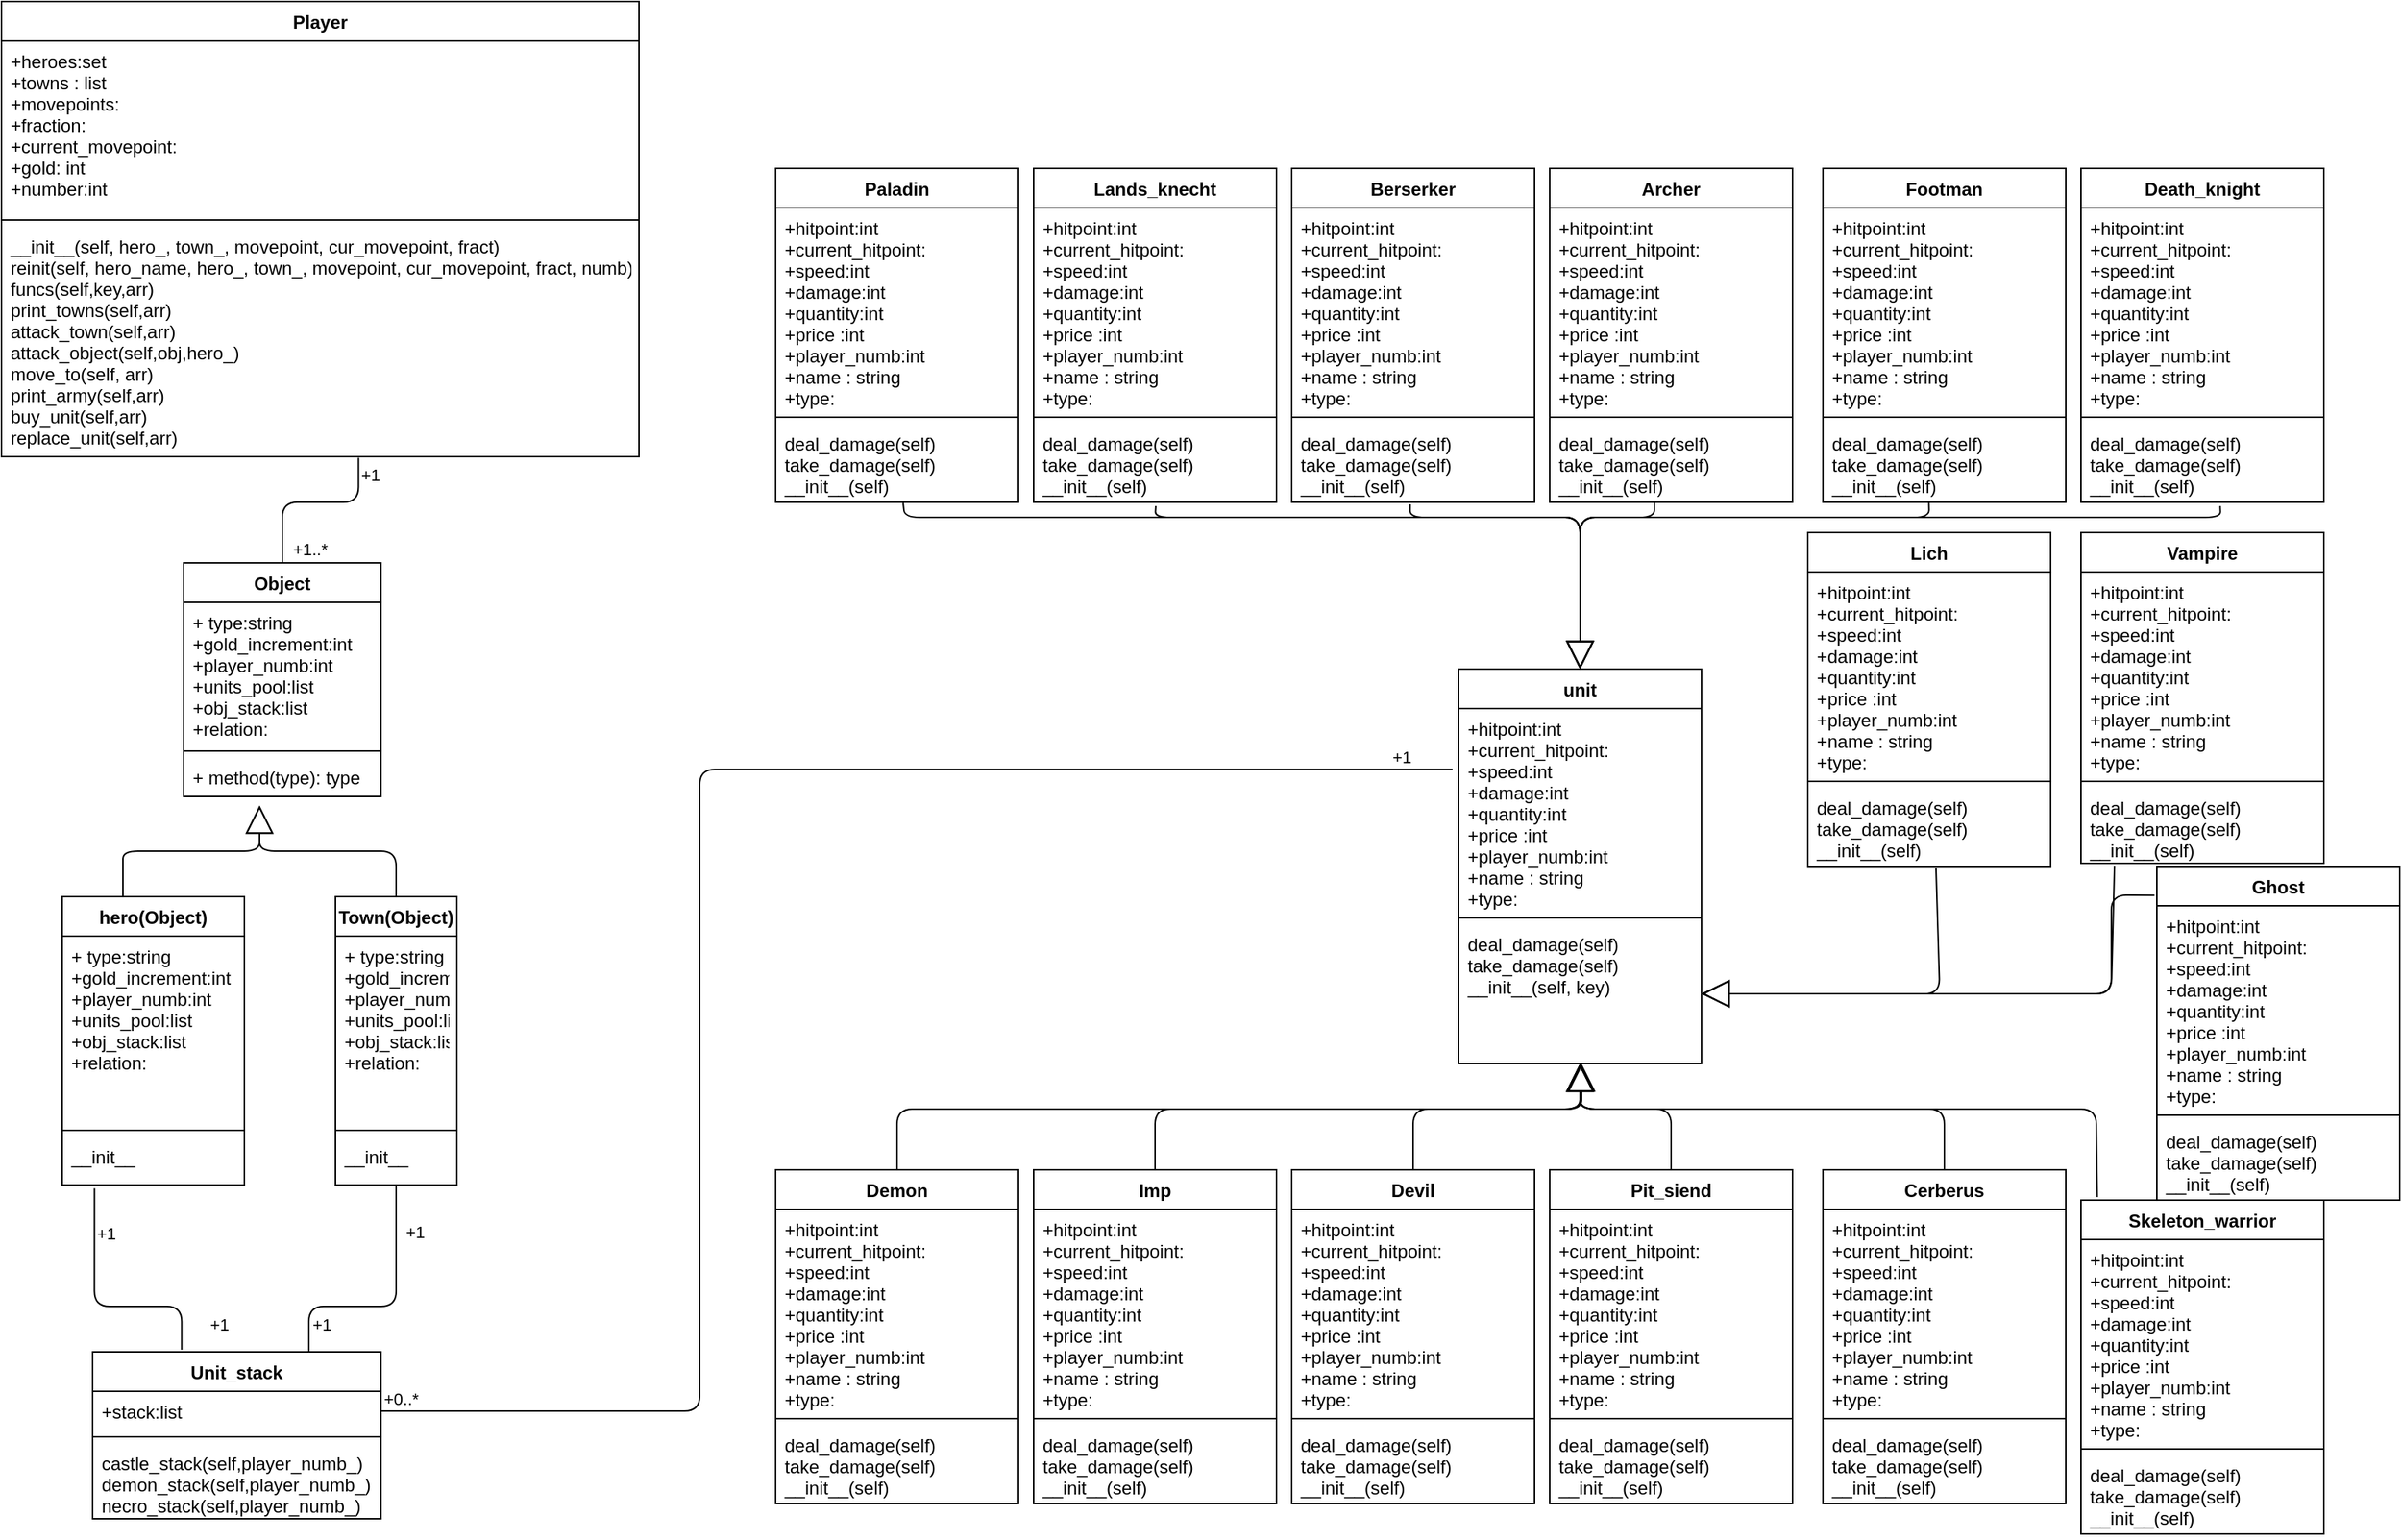 <mxfile version="14.5.3" type="device"><diagram id="LJ5_UWbGA_kndem7IrI2" name="Page-1"><mxGraphModel dx="1350" dy="1973" grid="1" gridSize="10" guides="1" tooltips="1" connect="1" arrows="1" fold="1" page="1" pageScale="1" pageWidth="827" pageHeight="1169" math="0" shadow="0"><root><mxCell id="0"/><mxCell id="1" parent="0"/><mxCell id="ci2G0LBh5V9iOb-CbPO6-1" value="Object" style="swimlane;fontStyle=1;align=center;verticalAlign=top;childLayout=stackLayout;horizontal=1;startSize=26;horizontalStack=0;resizeParent=1;resizeParentMax=0;resizeLast=0;collapsible=1;marginBottom=0;" parent="1" vertex="1"><mxGeometry x="130" width="130" height="154" as="geometry"/></mxCell><mxCell id="ci2G0LBh5V9iOb-CbPO6-2" value="+ type:string&#xA;+gold_increment:int&#xA;+player_numb:int&#xA;+units_pool:list&#xA;+obj_stack:list&#xA;+relation:" style="text;strokeColor=none;fillColor=none;align=left;verticalAlign=top;spacingLeft=4;spacingRight=4;overflow=hidden;rotatable=0;points=[[0,0.5],[1,0.5]];portConstraint=eastwest;" parent="ci2G0LBh5V9iOb-CbPO6-1" vertex="1"><mxGeometry y="26" width="130" height="94" as="geometry"/></mxCell><mxCell id="ci2G0LBh5V9iOb-CbPO6-3" value="" style="line;strokeWidth=1;fillColor=none;align=left;verticalAlign=middle;spacingTop=-1;spacingLeft=3;spacingRight=3;rotatable=0;labelPosition=right;points=[];portConstraint=eastwest;" parent="ci2G0LBh5V9iOb-CbPO6-1" vertex="1"><mxGeometry y="120" width="130" height="8" as="geometry"/></mxCell><mxCell id="ci2G0LBh5V9iOb-CbPO6-4" value="+ method(type): type" style="text;strokeColor=none;fillColor=none;align=left;verticalAlign=top;spacingLeft=4;spacingRight=4;overflow=hidden;rotatable=0;points=[[0,0.5],[1,0.5]];portConstraint=eastwest;" parent="ci2G0LBh5V9iOb-CbPO6-1" vertex="1"><mxGeometry y="128" width="130" height="26" as="geometry"/></mxCell><mxCell id="ci2G0LBh5V9iOb-CbPO6-8" value="" style="endArrow=block;endSize=16;endFill=0;html=1;" parent="1" edge="1"><mxGeometry width="160" relative="1" as="geometry"><mxPoint x="90" y="230" as="sourcePoint"/><mxPoint x="180" y="160" as="targetPoint"/><Array as="points"><mxPoint x="90" y="210"/><mxPoint x="90" y="190"/><mxPoint x="180" y="190"/></Array></mxGeometry></mxCell><mxCell id="ci2G0LBh5V9iOb-CbPO6-9" value="" style="endArrow=block;endSize=16;endFill=0;html=1;" parent="1" edge="1"><mxGeometry width="160" relative="1" as="geometry"><mxPoint x="270" y="220" as="sourcePoint"/><mxPoint x="180" y="160" as="targetPoint"/><Array as="points"><mxPoint x="270" y="190"/><mxPoint x="180" y="190"/></Array></mxGeometry></mxCell><mxCell id="ci2G0LBh5V9iOb-CbPO6-10" value="Town(Object)" style="swimlane;fontStyle=1;align=center;verticalAlign=top;childLayout=stackLayout;horizontal=1;startSize=26;horizontalStack=0;resizeParent=1;resizeParentMax=0;resizeLast=0;collapsible=1;marginBottom=0;" parent="1" vertex="1"><mxGeometry x="230" y="220" width="80" height="190" as="geometry"/></mxCell><mxCell id="ci2G0LBh5V9iOb-CbPO6-11" value="+ type:string&#xA;+gold_increment:int&#xA;+player_numb:int&#xA;+units_pool:list&#xA;+obj_stack:list&#xA;+relation:" style="text;strokeColor=none;fillColor=none;align=left;verticalAlign=top;spacingLeft=4;spacingRight=4;overflow=hidden;rotatable=0;points=[[0,0.5],[1,0.5]];portConstraint=eastwest;" parent="ci2G0LBh5V9iOb-CbPO6-10" vertex="1"><mxGeometry y="26" width="80" height="124" as="geometry"/></mxCell><mxCell id="ci2G0LBh5V9iOb-CbPO6-12" value="" style="line;strokeWidth=1;fillColor=none;align=left;verticalAlign=middle;spacingTop=-1;spacingLeft=3;spacingRight=3;rotatable=0;labelPosition=right;points=[];portConstraint=eastwest;" parent="ci2G0LBh5V9iOb-CbPO6-10" vertex="1"><mxGeometry y="150" width="80" height="8" as="geometry"/></mxCell><mxCell id="ci2G0LBh5V9iOb-CbPO6-13" value="__init__" style="text;strokeColor=none;fillColor=none;align=left;verticalAlign=top;spacingLeft=4;spacingRight=4;overflow=hidden;rotatable=0;points=[[0,0.5],[1,0.5]];portConstraint=eastwest;" parent="ci2G0LBh5V9iOb-CbPO6-10" vertex="1"><mxGeometry y="158" width="80" height="32" as="geometry"/></mxCell><mxCell id="ci2G0LBh5V9iOb-CbPO6-14" value="hero(Object)" style="swimlane;fontStyle=1;align=center;verticalAlign=top;childLayout=stackLayout;horizontal=1;startSize=26;horizontalStack=0;resizeParent=1;resizeParentMax=0;resizeLast=0;collapsible=1;marginBottom=0;" parent="1" vertex="1"><mxGeometry x="50" y="220" width="120" height="190" as="geometry"/></mxCell><mxCell id="ci2G0LBh5V9iOb-CbPO6-18" value="+ type:string&#xA;+gold_increment:int&#xA;+player_numb:int&#xA;+units_pool:list&#xA;+obj_stack:list&#xA;+relation:" style="text;strokeColor=none;fillColor=none;align=left;verticalAlign=top;spacingLeft=4;spacingRight=4;overflow=hidden;rotatable=0;points=[[0,0.5],[1,0.5]];portConstraint=eastwest;" parent="ci2G0LBh5V9iOb-CbPO6-14" vertex="1"><mxGeometry y="26" width="120" height="124" as="geometry"/></mxCell><mxCell id="ci2G0LBh5V9iOb-CbPO6-16" value="" style="line;strokeWidth=1;fillColor=none;align=left;verticalAlign=middle;spacingTop=-1;spacingLeft=3;spacingRight=3;rotatable=0;labelPosition=right;points=[];portConstraint=eastwest;" parent="ci2G0LBh5V9iOb-CbPO6-14" vertex="1"><mxGeometry y="150" width="120" height="8" as="geometry"/></mxCell><mxCell id="ci2G0LBh5V9iOb-CbPO6-17" value="__init__" style="text;strokeColor=none;fillColor=none;align=left;verticalAlign=top;spacingLeft=4;spacingRight=4;overflow=hidden;rotatable=0;points=[[0,0.5],[1,0.5]];portConstraint=eastwest;" parent="ci2G0LBh5V9iOb-CbPO6-14" vertex="1"><mxGeometry y="158" width="120" height="32" as="geometry"/></mxCell><mxCell id="ci2G0LBh5V9iOb-CbPO6-19" value="Player" style="swimlane;fontStyle=1;align=center;verticalAlign=top;childLayout=stackLayout;horizontal=1;startSize=26;horizontalStack=0;resizeParent=1;resizeParentMax=0;resizeLast=0;collapsible=1;marginBottom=0;" parent="1" vertex="1"><mxGeometry x="10" y="-370" width="420" height="300" as="geometry"/></mxCell><mxCell id="ci2G0LBh5V9iOb-CbPO6-20" value="+heroes:set&#xA;+towns : list&#xA;+movepoints:&#xA;+fraction:&#xA;+current_movepoint:&#xA;+gold: int&#xA;+number:int" style="text;strokeColor=none;fillColor=none;align=left;verticalAlign=top;spacingLeft=4;spacingRight=4;overflow=hidden;rotatable=0;points=[[0,0.5],[1,0.5]];portConstraint=eastwest;" parent="ci2G0LBh5V9iOb-CbPO6-19" vertex="1"><mxGeometry y="26" width="420" height="114" as="geometry"/></mxCell><mxCell id="ci2G0LBh5V9iOb-CbPO6-21" value="" style="line;strokeWidth=1;fillColor=none;align=left;verticalAlign=middle;spacingTop=-1;spacingLeft=3;spacingRight=3;rotatable=0;labelPosition=right;points=[];portConstraint=eastwest;" parent="ci2G0LBh5V9iOb-CbPO6-19" vertex="1"><mxGeometry y="140" width="420" height="8" as="geometry"/></mxCell><mxCell id="ci2G0LBh5V9iOb-CbPO6-22" value="__init__(self, hero_, town_, movepoint, cur_movepoint, fract)&#xA;reinit(self, hero_name, hero_, town_, movepoint, cur_movepoint, fract, numb)&#xA;funcs(self,key,arr)&#xA;print_towns(self,arr)&#xA;attack_town(self,arr)&#xA;attack_object(self,obj,hero_)&#xA;move_to(self, arr)&#xA;print_army(self,arr)&#xA;buy_unit(self,arr)&#xA;replace_unit(self,arr)&#xA;&#xA;" style="text;strokeColor=none;fillColor=none;align=left;verticalAlign=top;spacingLeft=4;spacingRight=4;overflow=hidden;rotatable=0;points=[[0,0.5],[1,0.5]];portConstraint=eastwest;" parent="ci2G0LBh5V9iOb-CbPO6-19" vertex="1"><mxGeometry y="148" width="420" height="152" as="geometry"/></mxCell><mxCell id="ci2G0LBh5V9iOb-CbPO6-27" value="Unit_stack" style="swimlane;fontStyle=1;align=center;verticalAlign=top;childLayout=stackLayout;horizontal=1;startSize=26;horizontalStack=0;resizeParent=1;resizeParentMax=0;resizeLast=0;collapsible=1;marginBottom=0;" parent="1" vertex="1"><mxGeometry x="70" y="520" width="190" height="110" as="geometry"/></mxCell><mxCell id="ci2G0LBh5V9iOb-CbPO6-28" value="+stack:list" style="text;strokeColor=none;fillColor=none;align=left;verticalAlign=top;spacingLeft=4;spacingRight=4;overflow=hidden;rotatable=0;points=[[0,0.5],[1,0.5]];portConstraint=eastwest;" parent="ci2G0LBh5V9iOb-CbPO6-27" vertex="1"><mxGeometry y="26" width="190" height="26" as="geometry"/></mxCell><mxCell id="ci2G0LBh5V9iOb-CbPO6-29" value="" style="line;strokeWidth=1;fillColor=none;align=left;verticalAlign=middle;spacingTop=-1;spacingLeft=3;spacingRight=3;rotatable=0;labelPosition=right;points=[];portConstraint=eastwest;" parent="ci2G0LBh5V9iOb-CbPO6-27" vertex="1"><mxGeometry y="52" width="190" height="8" as="geometry"/></mxCell><mxCell id="ci2G0LBh5V9iOb-CbPO6-30" value="castle_stack(self,player_numb_)&#xA;demon_stack(self,player_numb_)&#xA;necro_stack(self,player_numb_)" style="text;strokeColor=none;fillColor=none;align=left;verticalAlign=top;spacingLeft=4;spacingRight=4;overflow=hidden;rotatable=0;points=[[0,0.5],[1,0.5]];portConstraint=eastwest;" parent="ci2G0LBh5V9iOb-CbPO6-27" vertex="1"><mxGeometry y="60" width="190" height="50" as="geometry"/></mxCell><mxCell id="ci2G0LBh5V9iOb-CbPO6-31" value="unit&#xA;&#xA;" style="swimlane;fontStyle=1;align=center;verticalAlign=top;childLayout=stackLayout;horizontal=1;startSize=26;horizontalStack=0;resizeParent=1;resizeParentMax=0;resizeLast=0;collapsible=1;marginBottom=0;" parent="1" vertex="1"><mxGeometry x="970" y="70" width="160" height="260" as="geometry"/></mxCell><mxCell id="ci2G0LBh5V9iOb-CbPO6-32" value="+hitpoint:int&#xA;+current_hitpoint:&#xA;+speed:int&#xA;+damage:int&#xA;+quantity:int&#xA;+price :int&#xA;+player_numb:int&#xA;+name : string&#xA;+type:" style="text;strokeColor=none;fillColor=none;align=left;verticalAlign=top;spacingLeft=4;spacingRight=4;overflow=hidden;rotatable=0;points=[[0,0.5],[1,0.5]];portConstraint=eastwest;" parent="ci2G0LBh5V9iOb-CbPO6-31" vertex="1"><mxGeometry y="26" width="160" height="134" as="geometry"/></mxCell><mxCell id="ci2G0LBh5V9iOb-CbPO6-33" value="" style="line;strokeWidth=1;fillColor=none;align=left;verticalAlign=middle;spacingTop=-1;spacingLeft=3;spacingRight=3;rotatable=0;labelPosition=right;points=[];portConstraint=eastwest;" parent="ci2G0LBh5V9iOb-CbPO6-31" vertex="1"><mxGeometry y="160" width="160" height="8" as="geometry"/></mxCell><mxCell id="ci2G0LBh5V9iOb-CbPO6-34" value="deal_damage(self)&#xA;take_damage(self)&#xA;__init__(self, key)" style="text;strokeColor=none;fillColor=none;align=left;verticalAlign=top;spacingLeft=4;spacingRight=4;overflow=hidden;rotatable=0;points=[[0,0.5],[1,0.5]];portConstraint=eastwest;" parent="ci2G0LBh5V9iOb-CbPO6-31" vertex="1"><mxGeometry y="168" width="160" height="92" as="geometry"/></mxCell><mxCell id="ci2G0LBh5V9iOb-CbPO6-35" value="Devil" style="swimlane;fontStyle=1;align=center;verticalAlign=top;childLayout=stackLayout;horizontal=1;startSize=26;horizontalStack=0;resizeParent=1;resizeParentMax=0;resizeLast=0;collapsible=1;marginBottom=0;" parent="1" vertex="1"><mxGeometry x="860" y="400" width="160" height="220" as="geometry"/></mxCell><mxCell id="ci2G0LBh5V9iOb-CbPO6-36" value="+hitpoint:int&#xA;+current_hitpoint:&#xA;+speed:int&#xA;+damage:int&#xA;+quantity:int&#xA;+price :int&#xA;+player_numb:int&#xA;+name : string&#xA;+type:" style="text;strokeColor=none;fillColor=none;align=left;verticalAlign=top;spacingLeft=4;spacingRight=4;overflow=hidden;rotatable=0;points=[[0,0.5],[1,0.5]];portConstraint=eastwest;" parent="ci2G0LBh5V9iOb-CbPO6-35" vertex="1"><mxGeometry y="26" width="160" height="134" as="geometry"/></mxCell><mxCell id="ci2G0LBh5V9iOb-CbPO6-37" value="" style="line;strokeWidth=1;fillColor=none;align=left;verticalAlign=middle;spacingTop=-1;spacingLeft=3;spacingRight=3;rotatable=0;labelPosition=right;points=[];portConstraint=eastwest;" parent="ci2G0LBh5V9iOb-CbPO6-35" vertex="1"><mxGeometry y="160" width="160" height="8" as="geometry"/></mxCell><mxCell id="ci2G0LBh5V9iOb-CbPO6-38" value="deal_damage(self)&#xA;take_damage(self)&#xA;__init__(self)" style="text;strokeColor=none;fillColor=none;align=left;verticalAlign=top;spacingLeft=4;spacingRight=4;overflow=hidden;rotatable=0;points=[[0,0.5],[1,0.5]];portConstraint=eastwest;" parent="ci2G0LBh5V9iOb-CbPO6-35" vertex="1"><mxGeometry y="168" width="160" height="52" as="geometry"/></mxCell><mxCell id="ci2G0LBh5V9iOb-CbPO6-39" value="Pit_siend" style="swimlane;fontStyle=1;align=center;verticalAlign=top;childLayout=stackLayout;horizontal=1;startSize=26;horizontalStack=0;resizeParent=1;resizeParentMax=0;resizeLast=0;collapsible=1;marginBottom=0;" parent="1" vertex="1"><mxGeometry x="1030" y="400" width="160" height="220" as="geometry"/></mxCell><mxCell id="ci2G0LBh5V9iOb-CbPO6-40" value="+hitpoint:int&#xA;+current_hitpoint:&#xA;+speed:int&#xA;+damage:int&#xA;+quantity:int&#xA;+price :int&#xA;+player_numb:int&#xA;+name : string&#xA;+type:" style="text;strokeColor=none;fillColor=none;align=left;verticalAlign=top;spacingLeft=4;spacingRight=4;overflow=hidden;rotatable=0;points=[[0,0.5],[1,0.5]];portConstraint=eastwest;" parent="ci2G0LBh5V9iOb-CbPO6-39" vertex="1"><mxGeometry y="26" width="160" height="134" as="geometry"/></mxCell><mxCell id="ci2G0LBh5V9iOb-CbPO6-41" value="" style="line;strokeWidth=1;fillColor=none;align=left;verticalAlign=middle;spacingTop=-1;spacingLeft=3;spacingRight=3;rotatable=0;labelPosition=right;points=[];portConstraint=eastwest;" parent="ci2G0LBh5V9iOb-CbPO6-39" vertex="1"><mxGeometry y="160" width="160" height="8" as="geometry"/></mxCell><mxCell id="ci2G0LBh5V9iOb-CbPO6-42" value="deal_damage(self)&#xA;take_damage(self)&#xA;__init__(self)" style="text;strokeColor=none;fillColor=none;align=left;verticalAlign=top;spacingLeft=4;spacingRight=4;overflow=hidden;rotatable=0;points=[[0,0.5],[1,0.5]];portConstraint=eastwest;" parent="ci2G0LBh5V9iOb-CbPO6-39" vertex="1"><mxGeometry y="168" width="160" height="52" as="geometry"/></mxCell><mxCell id="ci2G0LBh5V9iOb-CbPO6-43" value="Cerberus" style="swimlane;fontStyle=1;align=center;verticalAlign=top;childLayout=stackLayout;horizontal=1;startSize=26;horizontalStack=0;resizeParent=1;resizeParentMax=0;resizeLast=0;collapsible=1;marginBottom=0;" parent="1" vertex="1"><mxGeometry x="1210" y="400" width="160" height="220" as="geometry"/></mxCell><mxCell id="ci2G0LBh5V9iOb-CbPO6-44" value="+hitpoint:int&#xA;+current_hitpoint:&#xA;+speed:int&#xA;+damage:int&#xA;+quantity:int&#xA;+price :int&#xA;+player_numb:int&#xA;+name : string&#xA;+type:" style="text;strokeColor=none;fillColor=none;align=left;verticalAlign=top;spacingLeft=4;spacingRight=4;overflow=hidden;rotatable=0;points=[[0,0.5],[1,0.5]];portConstraint=eastwest;" parent="ci2G0LBh5V9iOb-CbPO6-43" vertex="1"><mxGeometry y="26" width="160" height="134" as="geometry"/></mxCell><mxCell id="ci2G0LBh5V9iOb-CbPO6-45" value="" style="line;strokeWidth=1;fillColor=none;align=left;verticalAlign=middle;spacingTop=-1;spacingLeft=3;spacingRight=3;rotatable=0;labelPosition=right;points=[];portConstraint=eastwest;" parent="ci2G0LBh5V9iOb-CbPO6-43" vertex="1"><mxGeometry y="160" width="160" height="8" as="geometry"/></mxCell><mxCell id="ci2G0LBh5V9iOb-CbPO6-46" value="deal_damage(self)&#xA;take_damage(self)&#xA;__init__(self)" style="text;strokeColor=none;fillColor=none;align=left;verticalAlign=top;spacingLeft=4;spacingRight=4;overflow=hidden;rotatable=0;points=[[0,0.5],[1,0.5]];portConstraint=eastwest;" parent="ci2G0LBh5V9iOb-CbPO6-43" vertex="1"><mxGeometry y="168" width="160" height="52" as="geometry"/></mxCell><mxCell id="ci2G0LBh5V9iOb-CbPO6-47" value="Ghost" style="swimlane;fontStyle=1;align=center;verticalAlign=top;childLayout=stackLayout;horizontal=1;startSize=26;horizontalStack=0;resizeParent=1;resizeParentMax=0;resizeLast=0;collapsible=1;marginBottom=0;" parent="1" vertex="1"><mxGeometry x="1430" y="200" width="160" height="220" as="geometry"/></mxCell><mxCell id="ci2G0LBh5V9iOb-CbPO6-48" value="+hitpoint:int&#xA;+current_hitpoint:&#xA;+speed:int&#xA;+damage:int&#xA;+quantity:int&#xA;+price :int&#xA;+player_numb:int&#xA;+name : string&#xA;+type:" style="text;strokeColor=none;fillColor=none;align=left;verticalAlign=top;spacingLeft=4;spacingRight=4;overflow=hidden;rotatable=0;points=[[0,0.5],[1,0.5]];portConstraint=eastwest;" parent="ci2G0LBh5V9iOb-CbPO6-47" vertex="1"><mxGeometry y="26" width="160" height="134" as="geometry"/></mxCell><mxCell id="ci2G0LBh5V9iOb-CbPO6-49" value="" style="line;strokeWidth=1;fillColor=none;align=left;verticalAlign=middle;spacingTop=-1;spacingLeft=3;spacingRight=3;rotatable=0;labelPosition=right;points=[];portConstraint=eastwest;" parent="ci2G0LBh5V9iOb-CbPO6-47" vertex="1"><mxGeometry y="160" width="160" height="8" as="geometry"/></mxCell><mxCell id="ci2G0LBh5V9iOb-CbPO6-50" value="deal_damage(self)&#xA;take_damage(self)&#xA;__init__(self)" style="text;strokeColor=none;fillColor=none;align=left;verticalAlign=top;spacingLeft=4;spacingRight=4;overflow=hidden;rotatable=0;points=[[0,0.5],[1,0.5]];portConstraint=eastwest;" parent="ci2G0LBh5V9iOb-CbPO6-47" vertex="1"><mxGeometry y="168" width="160" height="52" as="geometry"/></mxCell><mxCell id="ci2G0LBh5V9iOb-CbPO6-51" value="Vampire" style="swimlane;fontStyle=1;align=center;verticalAlign=top;childLayout=stackLayout;horizontal=1;startSize=26;horizontalStack=0;resizeParent=1;resizeParentMax=0;resizeLast=0;collapsible=1;marginBottom=0;" parent="1" vertex="1"><mxGeometry x="1380" y="-20" width="160" height="218" as="geometry"/></mxCell><mxCell id="ci2G0LBh5V9iOb-CbPO6-52" value="+hitpoint:int&#xA;+current_hitpoint:&#xA;+speed:int&#xA;+damage:int&#xA;+quantity:int&#xA;+price :int&#xA;+player_numb:int&#xA;+name : string&#xA;+type:" style="text;strokeColor=none;fillColor=none;align=left;verticalAlign=top;spacingLeft=4;spacingRight=4;overflow=hidden;rotatable=0;points=[[0,0.5],[1,0.5]];portConstraint=eastwest;" parent="ci2G0LBh5V9iOb-CbPO6-51" vertex="1"><mxGeometry y="26" width="160" height="134" as="geometry"/></mxCell><mxCell id="ci2G0LBh5V9iOb-CbPO6-53" value="" style="line;strokeWidth=1;fillColor=none;align=left;verticalAlign=middle;spacingTop=-1;spacingLeft=3;spacingRight=3;rotatable=0;labelPosition=right;points=[];portConstraint=eastwest;" parent="ci2G0LBh5V9iOb-CbPO6-51" vertex="1"><mxGeometry y="160" width="160" height="8" as="geometry"/></mxCell><mxCell id="ci2G0LBh5V9iOb-CbPO6-54" value="deal_damage(self)&#xA;take_damage(self)&#xA;__init__(self)" style="text;strokeColor=none;fillColor=none;align=left;verticalAlign=top;spacingLeft=4;spacingRight=4;overflow=hidden;rotatable=0;points=[[0,0.5],[1,0.5]];portConstraint=eastwest;" parent="ci2G0LBh5V9iOb-CbPO6-51" vertex="1"><mxGeometry y="168" width="160" height="50" as="geometry"/></mxCell><mxCell id="ci2G0LBh5V9iOb-CbPO6-55" value="Death_knight" style="swimlane;fontStyle=1;align=center;verticalAlign=top;childLayout=stackLayout;horizontal=1;startSize=26;horizontalStack=0;resizeParent=1;resizeParentMax=0;resizeLast=0;collapsible=1;marginBottom=0;" parent="1" vertex="1"><mxGeometry x="1380" y="-260" width="160" height="220" as="geometry"/></mxCell><mxCell id="ci2G0LBh5V9iOb-CbPO6-56" value="+hitpoint:int&#xA;+current_hitpoint:&#xA;+speed:int&#xA;+damage:int&#xA;+quantity:int&#xA;+price :int&#xA;+player_numb:int&#xA;+name : string&#xA;+type:" style="text;strokeColor=none;fillColor=none;align=left;verticalAlign=top;spacingLeft=4;spacingRight=4;overflow=hidden;rotatable=0;points=[[0,0.5],[1,0.5]];portConstraint=eastwest;" parent="ci2G0LBh5V9iOb-CbPO6-55" vertex="1"><mxGeometry y="26" width="160" height="134" as="geometry"/></mxCell><mxCell id="ci2G0LBh5V9iOb-CbPO6-57" value="" style="line;strokeWidth=1;fillColor=none;align=left;verticalAlign=middle;spacingTop=-1;spacingLeft=3;spacingRight=3;rotatable=0;labelPosition=right;points=[];portConstraint=eastwest;" parent="ci2G0LBh5V9iOb-CbPO6-55" vertex="1"><mxGeometry y="160" width="160" height="8" as="geometry"/></mxCell><mxCell id="ci2G0LBh5V9iOb-CbPO6-58" value="deal_damage(self)&#xA;take_damage(self)&#xA;__init__(self)" style="text;strokeColor=none;fillColor=none;align=left;verticalAlign=top;spacingLeft=4;spacingRight=4;overflow=hidden;rotatable=0;points=[[0,0.5],[1,0.5]];portConstraint=eastwest;" parent="ci2G0LBh5V9iOb-CbPO6-55" vertex="1"><mxGeometry y="168" width="160" height="52" as="geometry"/></mxCell><mxCell id="ci2G0LBh5V9iOb-CbPO6-59" value="Archer" style="swimlane;fontStyle=1;align=center;verticalAlign=top;childLayout=stackLayout;horizontal=1;startSize=26;horizontalStack=0;resizeParent=1;resizeParentMax=0;resizeLast=0;collapsible=1;marginBottom=0;" parent="1" vertex="1"><mxGeometry x="1030" y="-260" width="160" height="220" as="geometry"/></mxCell><mxCell id="ci2G0LBh5V9iOb-CbPO6-60" value="+hitpoint:int&#xA;+current_hitpoint:&#xA;+speed:int&#xA;+damage:int&#xA;+quantity:int&#xA;+price :int&#xA;+player_numb:int&#xA;+name : string&#xA;+type:" style="text;strokeColor=none;fillColor=none;align=left;verticalAlign=top;spacingLeft=4;spacingRight=4;overflow=hidden;rotatable=0;points=[[0,0.5],[1,0.5]];portConstraint=eastwest;" parent="ci2G0LBh5V9iOb-CbPO6-59" vertex="1"><mxGeometry y="26" width="160" height="134" as="geometry"/></mxCell><mxCell id="ci2G0LBh5V9iOb-CbPO6-61" value="" style="line;strokeWidth=1;fillColor=none;align=left;verticalAlign=middle;spacingTop=-1;spacingLeft=3;spacingRight=3;rotatable=0;labelPosition=right;points=[];portConstraint=eastwest;" parent="ci2G0LBh5V9iOb-CbPO6-59" vertex="1"><mxGeometry y="160" width="160" height="8" as="geometry"/></mxCell><mxCell id="ci2G0LBh5V9iOb-CbPO6-62" value="deal_damage(self)&#xA;take_damage(self)&#xA;__init__(self)" style="text;strokeColor=none;fillColor=none;align=left;verticalAlign=top;spacingLeft=4;spacingRight=4;overflow=hidden;rotatable=0;points=[[0,0.5],[1,0.5]];portConstraint=eastwest;" parent="ci2G0LBh5V9iOb-CbPO6-59" vertex="1"><mxGeometry y="168" width="160" height="52" as="geometry"/></mxCell><mxCell id="ci2G0LBh5V9iOb-CbPO6-63" value="Imp" style="swimlane;fontStyle=1;align=center;verticalAlign=top;childLayout=stackLayout;horizontal=1;startSize=26;horizontalStack=0;resizeParent=1;resizeParentMax=0;resizeLast=0;collapsible=1;marginBottom=0;" parent="1" vertex="1"><mxGeometry x="690" y="400" width="160" height="220" as="geometry"/></mxCell><mxCell id="ci2G0LBh5V9iOb-CbPO6-64" value="+hitpoint:int&#xA;+current_hitpoint:&#xA;+speed:int&#xA;+damage:int&#xA;+quantity:int&#xA;+price :int&#xA;+player_numb:int&#xA;+name : string&#xA;+type:" style="text;strokeColor=none;fillColor=none;align=left;verticalAlign=top;spacingLeft=4;spacingRight=4;overflow=hidden;rotatable=0;points=[[0,0.5],[1,0.5]];portConstraint=eastwest;" parent="ci2G0LBh5V9iOb-CbPO6-63" vertex="1"><mxGeometry y="26" width="160" height="134" as="geometry"/></mxCell><mxCell id="ci2G0LBh5V9iOb-CbPO6-65" value="" style="line;strokeWidth=1;fillColor=none;align=left;verticalAlign=middle;spacingTop=-1;spacingLeft=3;spacingRight=3;rotatable=0;labelPosition=right;points=[];portConstraint=eastwest;" parent="ci2G0LBh5V9iOb-CbPO6-63" vertex="1"><mxGeometry y="160" width="160" height="8" as="geometry"/></mxCell><mxCell id="ci2G0LBh5V9iOb-CbPO6-66" value="deal_damage(self)&#xA;take_damage(self)&#xA;__init__(self)" style="text;strokeColor=none;fillColor=none;align=left;verticalAlign=top;spacingLeft=4;spacingRight=4;overflow=hidden;rotatable=0;points=[[0,0.5],[1,0.5]];portConstraint=eastwest;" parent="ci2G0LBh5V9iOb-CbPO6-63" vertex="1"><mxGeometry y="168" width="160" height="52" as="geometry"/></mxCell><mxCell id="ci2G0LBh5V9iOb-CbPO6-67" value="Berserker" style="swimlane;fontStyle=1;align=center;verticalAlign=top;childLayout=stackLayout;horizontal=1;startSize=26;horizontalStack=0;resizeParent=1;resizeParentMax=0;resizeLast=0;collapsible=1;marginBottom=0;" parent="1" vertex="1"><mxGeometry x="860" y="-260" width="160" height="220" as="geometry"/></mxCell><mxCell id="ci2G0LBh5V9iOb-CbPO6-68" value="+hitpoint:int&#xA;+current_hitpoint:&#xA;+speed:int&#xA;+damage:int&#xA;+quantity:int&#xA;+price :int&#xA;+player_numb:int&#xA;+name : string&#xA;+type:" style="text;strokeColor=none;fillColor=none;align=left;verticalAlign=top;spacingLeft=4;spacingRight=4;overflow=hidden;rotatable=0;points=[[0,0.5],[1,0.5]];portConstraint=eastwest;" parent="ci2G0LBh5V9iOb-CbPO6-67" vertex="1"><mxGeometry y="26" width="160" height="134" as="geometry"/></mxCell><mxCell id="ci2G0LBh5V9iOb-CbPO6-69" value="" style="line;strokeWidth=1;fillColor=none;align=left;verticalAlign=middle;spacingTop=-1;spacingLeft=3;spacingRight=3;rotatable=0;labelPosition=right;points=[];portConstraint=eastwest;" parent="ci2G0LBh5V9iOb-CbPO6-67" vertex="1"><mxGeometry y="160" width="160" height="8" as="geometry"/></mxCell><mxCell id="ci2G0LBh5V9iOb-CbPO6-70" value="deal_damage(self)&#xA;take_damage(self)&#xA;__init__(self)" style="text;strokeColor=none;fillColor=none;align=left;verticalAlign=top;spacingLeft=4;spacingRight=4;overflow=hidden;rotatable=0;points=[[0,0.5],[1,0.5]];portConstraint=eastwest;" parent="ci2G0LBh5V9iOb-CbPO6-67" vertex="1"><mxGeometry y="168" width="160" height="52" as="geometry"/></mxCell><mxCell id="ci2G0LBh5V9iOb-CbPO6-71" value="Lands_knecht" style="swimlane;fontStyle=1;align=center;verticalAlign=top;childLayout=stackLayout;horizontal=1;startSize=26;horizontalStack=0;resizeParent=1;resizeParentMax=0;resizeLast=0;collapsible=1;marginBottom=0;" parent="1" vertex="1"><mxGeometry x="690" y="-260" width="160" height="220" as="geometry"/></mxCell><mxCell id="ci2G0LBh5V9iOb-CbPO6-72" value="+hitpoint:int&#xA;+current_hitpoint:&#xA;+speed:int&#xA;+damage:int&#xA;+quantity:int&#xA;+price :int&#xA;+player_numb:int&#xA;+name : string&#xA;+type:" style="text;strokeColor=none;fillColor=none;align=left;verticalAlign=top;spacingLeft=4;spacingRight=4;overflow=hidden;rotatable=0;points=[[0,0.5],[1,0.5]];portConstraint=eastwest;" parent="ci2G0LBh5V9iOb-CbPO6-71" vertex="1"><mxGeometry y="26" width="160" height="134" as="geometry"/></mxCell><mxCell id="ci2G0LBh5V9iOb-CbPO6-73" value="" style="line;strokeWidth=1;fillColor=none;align=left;verticalAlign=middle;spacingTop=-1;spacingLeft=3;spacingRight=3;rotatable=0;labelPosition=right;points=[];portConstraint=eastwest;" parent="ci2G0LBh5V9iOb-CbPO6-71" vertex="1"><mxGeometry y="160" width="160" height="8" as="geometry"/></mxCell><mxCell id="ci2G0LBh5V9iOb-CbPO6-74" value="deal_damage(self)&#xA;take_damage(self)&#xA;__init__(self)" style="text;strokeColor=none;fillColor=none;align=left;verticalAlign=top;spacingLeft=4;spacingRight=4;overflow=hidden;rotatable=0;points=[[0,0.5],[1,0.5]];portConstraint=eastwest;" parent="ci2G0LBh5V9iOb-CbPO6-71" vertex="1"><mxGeometry y="168" width="160" height="52" as="geometry"/></mxCell><mxCell id="ci2G0LBh5V9iOb-CbPO6-75" value="Skeleton_warrior" style="swimlane;fontStyle=1;align=center;verticalAlign=top;childLayout=stackLayout;horizontal=1;startSize=26;horizontalStack=0;resizeParent=1;resizeParentMax=0;resizeLast=0;collapsible=1;marginBottom=0;" parent="1" vertex="1"><mxGeometry x="1380" y="420" width="160" height="220" as="geometry"/></mxCell><mxCell id="ci2G0LBh5V9iOb-CbPO6-76" value="+hitpoint:int&#xA;+current_hitpoint:&#xA;+speed:int&#xA;+damage:int&#xA;+quantity:int&#xA;+price :int&#xA;+player_numb:int&#xA;+name : string&#xA;+type:" style="text;strokeColor=none;fillColor=none;align=left;verticalAlign=top;spacingLeft=4;spacingRight=4;overflow=hidden;rotatable=0;points=[[0,0.5],[1,0.5]];portConstraint=eastwest;" parent="ci2G0LBh5V9iOb-CbPO6-75" vertex="1"><mxGeometry y="26" width="160" height="134" as="geometry"/></mxCell><mxCell id="ci2G0LBh5V9iOb-CbPO6-77" value="" style="line;strokeWidth=1;fillColor=none;align=left;verticalAlign=middle;spacingTop=-1;spacingLeft=3;spacingRight=3;rotatable=0;labelPosition=right;points=[];portConstraint=eastwest;" parent="ci2G0LBh5V9iOb-CbPO6-75" vertex="1"><mxGeometry y="160" width="160" height="8" as="geometry"/></mxCell><mxCell id="ci2G0LBh5V9iOb-CbPO6-78" value="deal_damage(self)&#xA;take_damage(self)&#xA;__init__(self)" style="text;strokeColor=none;fillColor=none;align=left;verticalAlign=top;spacingLeft=4;spacingRight=4;overflow=hidden;rotatable=0;points=[[0,0.5],[1,0.5]];portConstraint=eastwest;" parent="ci2G0LBh5V9iOb-CbPO6-75" vertex="1"><mxGeometry y="168" width="160" height="52" as="geometry"/></mxCell><mxCell id="ci2G0LBh5V9iOb-CbPO6-79" value="Footman" style="swimlane;fontStyle=1;align=center;verticalAlign=top;childLayout=stackLayout;horizontal=1;startSize=26;horizontalStack=0;resizeParent=1;resizeParentMax=0;resizeLast=0;collapsible=1;marginBottom=0;" parent="1" vertex="1"><mxGeometry x="1210" y="-260" width="160" height="220" as="geometry"/></mxCell><mxCell id="ci2G0LBh5V9iOb-CbPO6-80" value="+hitpoint:int&#xA;+current_hitpoint:&#xA;+speed:int&#xA;+damage:int&#xA;+quantity:int&#xA;+price :int&#xA;+player_numb:int&#xA;+name : string&#xA;+type:" style="text;strokeColor=none;fillColor=none;align=left;verticalAlign=top;spacingLeft=4;spacingRight=4;overflow=hidden;rotatable=0;points=[[0,0.5],[1,0.5]];portConstraint=eastwest;" parent="ci2G0LBh5V9iOb-CbPO6-79" vertex="1"><mxGeometry y="26" width="160" height="134" as="geometry"/></mxCell><mxCell id="ci2G0LBh5V9iOb-CbPO6-81" value="" style="line;strokeWidth=1;fillColor=none;align=left;verticalAlign=middle;spacingTop=-1;spacingLeft=3;spacingRight=3;rotatable=0;labelPosition=right;points=[];portConstraint=eastwest;" parent="ci2G0LBh5V9iOb-CbPO6-79" vertex="1"><mxGeometry y="160" width="160" height="8" as="geometry"/></mxCell><mxCell id="ci2G0LBh5V9iOb-CbPO6-82" value="deal_damage(self)&#xA;take_damage(self)&#xA;__init__(self)" style="text;strokeColor=none;fillColor=none;align=left;verticalAlign=top;spacingLeft=4;spacingRight=4;overflow=hidden;rotatable=0;points=[[0,0.5],[1,0.5]];portConstraint=eastwest;" parent="ci2G0LBh5V9iOb-CbPO6-79" vertex="1"><mxGeometry y="168" width="160" height="52" as="geometry"/></mxCell><mxCell id="ci2G0LBh5V9iOb-CbPO6-83" value="Lich" style="swimlane;fontStyle=1;align=center;verticalAlign=top;childLayout=stackLayout;horizontal=1;startSize=26;horizontalStack=0;resizeParent=1;resizeParentMax=0;resizeLast=0;collapsible=1;marginBottom=0;" parent="1" vertex="1"><mxGeometry x="1200" y="-20" width="160" height="220" as="geometry"/></mxCell><mxCell id="ci2G0LBh5V9iOb-CbPO6-84" value="+hitpoint:int&#xA;+current_hitpoint:&#xA;+speed:int&#xA;+damage:int&#xA;+quantity:int&#xA;+price :int&#xA;+player_numb:int&#xA;+name : string&#xA;+type:" style="text;strokeColor=none;fillColor=none;align=left;verticalAlign=top;spacingLeft=4;spacingRight=4;overflow=hidden;rotatable=0;points=[[0,0.5],[1,0.5]];portConstraint=eastwest;" parent="ci2G0LBh5V9iOb-CbPO6-83" vertex="1"><mxGeometry y="26" width="160" height="134" as="geometry"/></mxCell><mxCell id="ci2G0LBh5V9iOb-CbPO6-85" value="" style="line;strokeWidth=1;fillColor=none;align=left;verticalAlign=middle;spacingTop=-1;spacingLeft=3;spacingRight=3;rotatable=0;labelPosition=right;points=[];portConstraint=eastwest;" parent="ci2G0LBh5V9iOb-CbPO6-83" vertex="1"><mxGeometry y="160" width="160" height="8" as="geometry"/></mxCell><mxCell id="ci2G0LBh5V9iOb-CbPO6-86" value="deal_damage(self)&#xA;take_damage(self)&#xA;__init__(self)" style="text;strokeColor=none;fillColor=none;align=left;verticalAlign=top;spacingLeft=4;spacingRight=4;overflow=hidden;rotatable=0;points=[[0,0.5],[1,0.5]];portConstraint=eastwest;" parent="ci2G0LBh5V9iOb-CbPO6-83" vertex="1"><mxGeometry y="168" width="160" height="52" as="geometry"/></mxCell><mxCell id="ci2G0LBh5V9iOb-CbPO6-87" value="Demon" style="swimlane;fontStyle=1;align=center;verticalAlign=top;childLayout=stackLayout;horizontal=1;startSize=26;horizontalStack=0;resizeParent=1;resizeParentMax=0;resizeLast=0;collapsible=1;marginBottom=0;" parent="1" vertex="1"><mxGeometry x="520" y="400" width="160" height="220" as="geometry"/></mxCell><mxCell id="ci2G0LBh5V9iOb-CbPO6-88" value="+hitpoint:int&#xA;+current_hitpoint:&#xA;+speed:int&#xA;+damage:int&#xA;+quantity:int&#xA;+price :int&#xA;+player_numb:int&#xA;+name : string&#xA;+type:" style="text;strokeColor=none;fillColor=none;align=left;verticalAlign=top;spacingLeft=4;spacingRight=4;overflow=hidden;rotatable=0;points=[[0,0.5],[1,0.5]];portConstraint=eastwest;" parent="ci2G0LBh5V9iOb-CbPO6-87" vertex="1"><mxGeometry y="26" width="160" height="134" as="geometry"/></mxCell><mxCell id="ci2G0LBh5V9iOb-CbPO6-89" value="" style="line;strokeWidth=1;fillColor=none;align=left;verticalAlign=middle;spacingTop=-1;spacingLeft=3;spacingRight=3;rotatable=0;labelPosition=right;points=[];portConstraint=eastwest;" parent="ci2G0LBh5V9iOb-CbPO6-87" vertex="1"><mxGeometry y="160" width="160" height="8" as="geometry"/></mxCell><mxCell id="ci2G0LBh5V9iOb-CbPO6-90" value="deal_damage(self)&#xA;take_damage(self)&#xA;__init__(self)" style="text;strokeColor=none;fillColor=none;align=left;verticalAlign=top;spacingLeft=4;spacingRight=4;overflow=hidden;rotatable=0;points=[[0,0.5],[1,0.5]];portConstraint=eastwest;" parent="ci2G0LBh5V9iOb-CbPO6-87" vertex="1"><mxGeometry y="168" width="160" height="52" as="geometry"/></mxCell><mxCell id="ci2G0LBh5V9iOb-CbPO6-91" value="Paladin" style="swimlane;fontStyle=1;align=center;verticalAlign=top;childLayout=stackLayout;horizontal=1;startSize=26;horizontalStack=0;resizeParent=1;resizeParentMax=0;resizeLast=0;collapsible=1;marginBottom=0;" parent="1" vertex="1"><mxGeometry x="520" y="-260" width="160" height="220" as="geometry"/></mxCell><mxCell id="ci2G0LBh5V9iOb-CbPO6-92" value="+hitpoint:int&#xA;+current_hitpoint:&#xA;+speed:int&#xA;+damage:int&#xA;+quantity:int&#xA;+price :int&#xA;+player_numb:int&#xA;+name : string&#xA;+type:" style="text;strokeColor=none;fillColor=none;align=left;verticalAlign=top;spacingLeft=4;spacingRight=4;overflow=hidden;rotatable=0;points=[[0,0.5],[1,0.5]];portConstraint=eastwest;" parent="ci2G0LBh5V9iOb-CbPO6-91" vertex="1"><mxGeometry y="26" width="160" height="134" as="geometry"/></mxCell><mxCell id="ci2G0LBh5V9iOb-CbPO6-93" value="" style="line;strokeWidth=1;fillColor=none;align=left;verticalAlign=middle;spacingTop=-1;spacingLeft=3;spacingRight=3;rotatable=0;labelPosition=right;points=[];portConstraint=eastwest;" parent="ci2G0LBh5V9iOb-CbPO6-91" vertex="1"><mxGeometry y="160" width="160" height="8" as="geometry"/></mxCell><mxCell id="ci2G0LBh5V9iOb-CbPO6-94" value="deal_damage(self)&#xA;take_damage(self)&#xA;__init__(self)" style="text;strokeColor=none;fillColor=none;align=left;verticalAlign=top;spacingLeft=4;spacingRight=4;overflow=hidden;rotatable=0;points=[[0,0.5],[1,0.5]];portConstraint=eastwest;" parent="ci2G0LBh5V9iOb-CbPO6-91" vertex="1"><mxGeometry y="168" width="160" height="52" as="geometry"/></mxCell><mxCell id="ci2G0LBh5V9iOb-CbPO6-98" value="" style="endArrow=block;endSize=16;endFill=0;html=1;exitX=0.5;exitY=0;exitDx=0;exitDy=0;" parent="1" source="ci2G0LBh5V9iOb-CbPO6-35" edge="1"><mxGeometry x="-0.556" y="122" width="160" relative="1" as="geometry"><mxPoint x="900" y="210" as="sourcePoint"/><mxPoint x="1050" y="330" as="targetPoint"/><Array as="points"><mxPoint x="940" y="360"/><mxPoint x="1050" y="360"/></Array><mxPoint x="-100" y="52" as="offset"/></mxGeometry></mxCell><mxCell id="ci2G0LBh5V9iOb-CbPO6-102" value="" style="endArrow=block;endSize=16;endFill=0;html=1;exitX=0.5;exitY=0;exitDx=0;exitDy=0;" parent="1" source="ci2G0LBh5V9iOb-CbPO6-63" edge="1"><mxGeometry x="0.086" y="20" width="160" relative="1" as="geometry"><mxPoint x="760" y="230" as="sourcePoint"/><mxPoint x="1050" y="330" as="targetPoint"/><Array as="points"><mxPoint x="770" y="360"/><mxPoint x="1050" y="360"/></Array><mxPoint x="1" as="offset"/></mxGeometry></mxCell><mxCell id="ci2G0LBh5V9iOb-CbPO6-103" value="" style="endArrow=block;endSize=16;endFill=0;html=1;exitX=0.5;exitY=0;exitDx=0;exitDy=0;" parent="1" source="ci2G0LBh5V9iOb-CbPO6-39" edge="1"><mxGeometry width="160" relative="1" as="geometry"><mxPoint x="1180" y="280" as="sourcePoint"/><mxPoint x="1050" y="330" as="targetPoint"/><Array as="points"><mxPoint x="1110" y="360"/><mxPoint x="1090" y="360"/><mxPoint x="1050" y="360"/></Array></mxGeometry></mxCell><mxCell id="ci2G0LBh5V9iOb-CbPO6-104" value="" style="endArrow=block;endSize=16;endFill=0;html=1;exitX=0.5;exitY=0;exitDx=0;exitDy=0;entryX=0.506;entryY=1;entryDx=0;entryDy=0;entryPerimeter=0;" parent="1" source="ci2G0LBh5V9iOb-CbPO6-87" target="ci2G0LBh5V9iOb-CbPO6-34" edge="1"><mxGeometry width="160" relative="1" as="geometry"><mxPoint x="680" y="280" as="sourcePoint"/><mxPoint x="840" y="280" as="targetPoint"/><Array as="points"><mxPoint x="600" y="360"/><mxPoint x="1051" y="360"/></Array></mxGeometry></mxCell><mxCell id="ci2G0LBh5V9iOb-CbPO6-108" value="" style="endArrow=block;endSize=16;endFill=0;html=1;exitX=0.436;exitY=1.004;exitDx=0;exitDy=0;exitPerimeter=0;entryX=0.5;entryY=0;entryDx=0;entryDy=0;" parent="1" source="ci2G0LBh5V9iOb-CbPO6-82" target="ci2G0LBh5V9iOb-CbPO6-31" edge="1"><mxGeometry x="0.028" y="30" width="160" relative="1" as="geometry"><mxPoint x="900" y="210" as="sourcePoint"/><mxPoint x="1060" y="210" as="targetPoint"/><Array as="points"><mxPoint x="1280" y="-30"/><mxPoint x="1050" y="-30"/></Array><mxPoint as="offset"/></mxGeometry></mxCell><mxCell id="ci2G0LBh5V9iOb-CbPO6-109" value="" style="endArrow=block;endSize=16;endFill=0;html=1;exitX=0.525;exitY=1.01;exitDx=0;exitDy=0;exitPerimeter=0;entryX=0.5;entryY=0;entryDx=0;entryDy=0;" parent="1" source="ci2G0LBh5V9iOb-CbPO6-94" target="ci2G0LBh5V9iOb-CbPO6-31" edge="1"><mxGeometry x="-0.105" y="-100" width="160" relative="1" as="geometry"><mxPoint x="900" y="210" as="sourcePoint"/><mxPoint x="1060" y="210" as="targetPoint"/><Array as="points"><mxPoint x="605" y="-30"/><mxPoint x="1050" y="-30"/></Array><mxPoint as="offset"/></mxGeometry></mxCell><mxCell id="ci2G0LBh5V9iOb-CbPO6-110" value="" style="endArrow=block;endSize=16;endFill=0;html=1;exitX=0.503;exitY=1.049;exitDx=0;exitDy=0;exitPerimeter=0;entryX=0.5;entryY=0;entryDx=0;entryDy=0;" parent="1" source="ci2G0LBh5V9iOb-CbPO6-74" target="ci2G0LBh5V9iOb-CbPO6-31" edge="1"><mxGeometry x="-0.357" y="-100" width="160" relative="1" as="geometry"><mxPoint x="900" y="210" as="sourcePoint"/><mxPoint x="1060" y="210" as="targetPoint"/><Array as="points"><mxPoint x="770" y="-30"/><mxPoint x="1050" y="-30"/></Array><mxPoint as="offset"/></mxGeometry></mxCell><mxCell id="ci2G0LBh5V9iOb-CbPO6-111" value="" style="endArrow=block;endSize=16;endFill=0;html=1;exitX=0.488;exitY=1.027;exitDx=0;exitDy=0;exitPerimeter=0;entryX=0.5;entryY=0;entryDx=0;entryDy=0;" parent="1" source="ci2G0LBh5V9iOb-CbPO6-70" target="ci2G0LBh5V9iOb-CbPO6-31" edge="1"><mxGeometry x="-0.837" y="-177" width="160" relative="1" as="geometry"><mxPoint x="900" y="210" as="sourcePoint"/><mxPoint x="1060" y="210" as="targetPoint"/><Array as="points"><mxPoint x="938" y="-30"/><mxPoint x="1050" y="-30"/></Array><mxPoint x="-108" y="-37" as="offset"/></mxGeometry></mxCell><mxCell id="ci2G0LBh5V9iOb-CbPO6-112" value="" style="endArrow=block;endSize=16;endFill=0;html=1;exitX=0.431;exitY=1.004;exitDx=0;exitDy=0;exitPerimeter=0;entryX=0.5;entryY=0;entryDx=0;entryDy=0;" parent="1" source="ci2G0LBh5V9iOb-CbPO6-62" target="ci2G0LBh5V9iOb-CbPO6-31" edge="1"><mxGeometry width="160" relative="1" as="geometry"><mxPoint x="900" y="210" as="sourcePoint"/><mxPoint x="1060" y="210" as="targetPoint"/><Array as="points"><mxPoint x="1099" y="-30"/><mxPoint x="1050" y="-30"/></Array></mxGeometry></mxCell><mxCell id="ci2G0LBh5V9iOb-CbPO6-113" value="" style="endArrow=block;endSize=16;endFill=0;html=1;exitX=0.528;exitY=1.027;exitDx=0;exitDy=0;exitPerimeter=0;entryX=1;entryY=0.5;entryDx=0;entryDy=0;" parent="1" source="ci2G0LBh5V9iOb-CbPO6-86" target="ci2G0LBh5V9iOb-CbPO6-34" edge="1"><mxGeometry x="0.2" y="36" width="160" relative="1" as="geometry"><mxPoint x="900" y="210" as="sourcePoint"/><mxPoint x="1130" y="280" as="targetPoint"/><Array as="points"><mxPoint x="1287" y="284"/></Array><mxPoint as="offset"/></mxGeometry></mxCell><mxCell id="ci2G0LBh5V9iOb-CbPO6-114" value="" style="endArrow=block;endSize=16;endFill=0;html=1;exitX=0.138;exitY=1.032;exitDx=0;exitDy=0;exitPerimeter=0;entryX=1;entryY=0.5;entryDx=0;entryDy=0;" parent="1" source="ci2G0LBh5V9iOb-CbPO6-54" target="ci2G0LBh5V9iOb-CbPO6-34" edge="1"><mxGeometry x="0.062" y="26" width="160" relative="1" as="geometry"><mxPoint x="900" y="210" as="sourcePoint"/><mxPoint x="1060" y="210" as="targetPoint"/><Array as="points"><mxPoint x="1400" y="284"/></Array><mxPoint as="offset"/></mxGeometry></mxCell><mxCell id="ci2G0LBh5V9iOb-CbPO6-115" value="" style="endArrow=block;endSize=16;endFill=0;html=1;exitX=-0.01;exitY=0.087;exitDx=0;exitDy=0;exitPerimeter=0;entryX=1;entryY=0.5;entryDx=0;entryDy=0;" parent="1" source="ci2G0LBh5V9iOb-CbPO6-47" target="ci2G0LBh5V9iOb-CbPO6-34" edge="1"><mxGeometry x="0.038" y="36" width="160" relative="1" as="geometry"><mxPoint x="900" y="210" as="sourcePoint"/><mxPoint x="1060" y="210" as="targetPoint"/><Array as="points"><mxPoint x="1400" y="219"/><mxPoint x="1400" y="284"/></Array><mxPoint as="offset"/></mxGeometry></mxCell><mxCell id="ci2G0LBh5V9iOb-CbPO6-116" value="" style="endArrow=block;endSize=16;endFill=0;html=1;exitX=0.067;exitY=-0.009;exitDx=0;exitDy=0;exitPerimeter=0;" parent="1" source="ci2G0LBh5V9iOb-CbPO6-75" edge="1"><mxGeometry x="-0.323" y="-40" width="160" relative="1" as="geometry"><mxPoint x="900" y="210" as="sourcePoint"/><mxPoint x="1050" y="330" as="targetPoint"/><Array as="points"><mxPoint x="1390" y="360"/><mxPoint x="1050" y="360"/></Array><mxPoint as="offset"/></mxGeometry></mxCell><mxCell id="ci2G0LBh5V9iOb-CbPO6-117" value="" style="endArrow=block;endSize=16;endFill=0;html=1;exitX=0.5;exitY=0;exitDx=0;exitDy=0;" parent="1" source="ci2G0LBh5V9iOb-CbPO6-43" edge="1"><mxGeometry width="160" relative="1" as="geometry"><mxPoint x="900" y="210" as="sourcePoint"/><mxPoint x="1050" y="330" as="targetPoint"/><Array as="points"><mxPoint x="1290" y="360"/><mxPoint x="1050" y="360"/></Array></mxGeometry></mxCell><mxCell id="ci2G0LBh5V9iOb-CbPO6-118" value="" style="endArrow=block;endSize=16;endFill=0;html=1;exitX=0.573;exitY=1.049;exitDx=0;exitDy=0;exitPerimeter=0;entryX=0.5;entryY=0;entryDx=0;entryDy=0;" parent="1" source="ci2G0LBh5V9iOb-CbPO6-58" target="ci2G0LBh5V9iOb-CbPO6-31" edge="1"><mxGeometry x="0.333" y="60" width="160" relative="1" as="geometry"><mxPoint x="900" y="210" as="sourcePoint"/><mxPoint x="1060" y="210" as="targetPoint"/><Array as="points"><mxPoint x="1472" y="-30"/><mxPoint x="1050" y="-30"/></Array><mxPoint as="offset"/></mxGeometry></mxCell><mxCell id="ci2G0LBh5V9iOb-CbPO6-137" value="" style="endArrow=none;html=1;edgeStyle=orthogonalEdgeStyle;exitX=0.56;exitY=1.005;exitDx=0;exitDy=0;exitPerimeter=0;entryX=0.5;entryY=0;entryDx=0;entryDy=0;" parent="1" source="ci2G0LBh5V9iOb-CbPO6-22" target="ci2G0LBh5V9iOb-CbPO6-1" edge="1"><mxGeometry relative="1" as="geometry"><mxPoint x="220" y="-220" as="sourcePoint"/><mxPoint x="380" y="-220" as="targetPoint"/><Array as="points"><mxPoint x="245" y="-40"/><mxPoint x="195" y="-40"/></Array></mxGeometry></mxCell><mxCell id="ci2G0LBh5V9iOb-CbPO6-138" value="+1" style="edgeLabel;resizable=0;html=1;align=left;verticalAlign=bottom;" parent="ci2G0LBh5V9iOb-CbPO6-137" connectable="0" vertex="1"><mxGeometry x="-1" relative="1" as="geometry"><mxPoint y="19.24" as="offset"/></mxGeometry></mxCell><mxCell id="ci2G0LBh5V9iOb-CbPO6-139" value="+1..*" style="edgeLabel;resizable=0;html=1;align=right;verticalAlign=bottom;" parent="ci2G0LBh5V9iOb-CbPO6-137" connectable="0" vertex="1"><mxGeometry x="1" relative="1" as="geometry"><mxPoint x="30" y="-0.36" as="offset"/></mxGeometry></mxCell><mxCell id="ci2G0LBh5V9iOb-CbPO6-140" value="" style="endArrow=none;html=1;edgeStyle=orthogonalEdgeStyle;exitX=0.177;exitY=1.072;exitDx=0;exitDy=0;exitPerimeter=0;entryX=0.309;entryY=-0.012;entryDx=0;entryDy=0;entryPerimeter=0;" parent="1" source="ci2G0LBh5V9iOb-CbPO6-17" target="ci2G0LBh5V9iOb-CbPO6-27" edge="1"><mxGeometry relative="1" as="geometry"><mxPoint x="30" y="690" as="sourcePoint"/><mxPoint x="190" y="690" as="targetPoint"/><Array as="points"><mxPoint x="71" y="490"/><mxPoint x="129" y="490"/></Array></mxGeometry></mxCell><mxCell id="ci2G0LBh5V9iOb-CbPO6-141" value="+1" style="edgeLabel;resizable=0;html=1;align=left;verticalAlign=bottom;" parent="ci2G0LBh5V9iOb-CbPO6-140" connectable="0" vertex="1"><mxGeometry x="-1" relative="1" as="geometry"><mxPoint y="37.7" as="offset"/></mxGeometry></mxCell><mxCell id="ci2G0LBh5V9iOb-CbPO6-142" value="+1" style="edgeLabel;resizable=0;html=1;align=right;verticalAlign=bottom;" parent="ci2G0LBh5V9iOb-CbPO6-140" connectable="0" vertex="1"><mxGeometry x="1" relative="1" as="geometry"><mxPoint x="31.29" y="-8.42" as="offset"/></mxGeometry></mxCell><mxCell id="ci2G0LBh5V9iOb-CbPO6-143" value="" style="endArrow=none;html=1;edgeStyle=orthogonalEdgeStyle;exitX=0.75;exitY=0;exitDx=0;exitDy=0;entryX=0.5;entryY=1;entryDx=0;entryDy=0;entryPerimeter=0;" parent="1" source="ci2G0LBh5V9iOb-CbPO6-27" target="ci2G0LBh5V9iOb-CbPO6-13" edge="1"><mxGeometry relative="1" as="geometry"><mxPoint x="170" y="490" as="sourcePoint"/><mxPoint x="330" y="490" as="targetPoint"/><Array as="points"><mxPoint x="213" y="490"/><mxPoint x="270" y="490"/></Array></mxGeometry></mxCell><mxCell id="ci2G0LBh5V9iOb-CbPO6-144" value="+1" style="edgeLabel;resizable=0;html=1;align=left;verticalAlign=bottom;" parent="ci2G0LBh5V9iOb-CbPO6-143" connectable="0" vertex="1"><mxGeometry x="-1" relative="1" as="geometry"><mxPoint y="-10" as="offset"/></mxGeometry></mxCell><mxCell id="ci2G0LBh5V9iOb-CbPO6-145" value="+1" style="edgeLabel;resizable=0;html=1;align=right;verticalAlign=bottom;" parent="ci2G0LBh5V9iOb-CbPO6-143" connectable="0" vertex="1"><mxGeometry x="1" relative="1" as="geometry"><mxPoint x="19.76" y="39.99" as="offset"/></mxGeometry></mxCell><mxCell id="Ol0xwo-_YBcDHosY9lXM-6" value="" style="endArrow=none;html=1;edgeStyle=orthogonalEdgeStyle;exitX=1;exitY=0.5;exitDx=0;exitDy=0;entryX=-0.025;entryY=0.299;entryDx=0;entryDy=0;entryPerimeter=0;" parent="1" source="ci2G0LBh5V9iOb-CbPO6-28" target="ci2G0LBh5V9iOb-CbPO6-32" edge="1"><mxGeometry relative="1" as="geometry"><mxPoint x="330" y="450" as="sourcePoint"/><mxPoint x="490" y="450" as="targetPoint"/><Array as="points"><mxPoint x="470" y="559"/><mxPoint x="470" y="136"/></Array></mxGeometry></mxCell><mxCell id="Ol0xwo-_YBcDHosY9lXM-7" value="+0..*" style="edgeLabel;resizable=0;html=1;align=left;verticalAlign=bottom;" parent="Ol0xwo-_YBcDHosY9lXM-6" connectable="0" vertex="1"><mxGeometry x="-1" relative="1" as="geometry"/></mxCell><mxCell id="Ol0xwo-_YBcDHosY9lXM-8" value="+1" style="edgeLabel;resizable=0;html=1;align=right;verticalAlign=bottom;" parent="Ol0xwo-_YBcDHosY9lXM-6" connectable="0" vertex="1"><mxGeometry x="1" relative="1" as="geometry"><mxPoint x="-26.1" as="offset"/></mxGeometry></mxCell></root></mxGraphModel></diagram></mxfile>